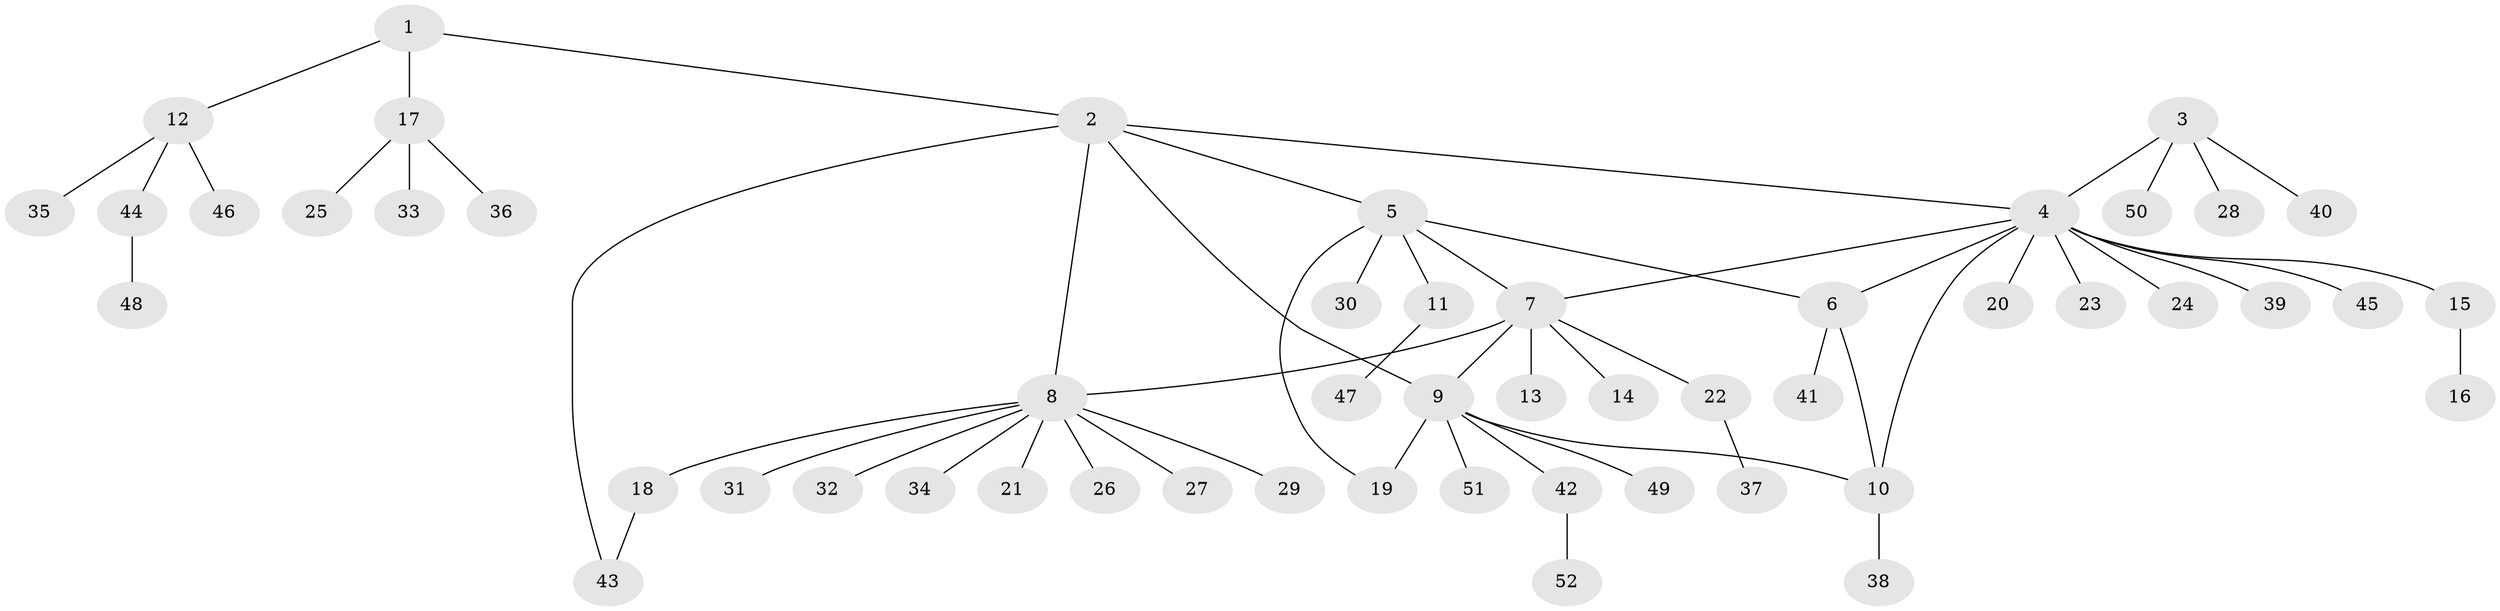 // Generated by graph-tools (version 1.1) at 2025/55/03/09/25 04:55:11]
// undirected, 52 vertices, 59 edges
graph export_dot {
graph [start="1"]
  node [color=gray90,style=filled];
  1;
  2;
  3;
  4;
  5;
  6;
  7;
  8;
  9;
  10;
  11;
  12;
  13;
  14;
  15;
  16;
  17;
  18;
  19;
  20;
  21;
  22;
  23;
  24;
  25;
  26;
  27;
  28;
  29;
  30;
  31;
  32;
  33;
  34;
  35;
  36;
  37;
  38;
  39;
  40;
  41;
  42;
  43;
  44;
  45;
  46;
  47;
  48;
  49;
  50;
  51;
  52;
  1 -- 2;
  1 -- 12;
  1 -- 17;
  2 -- 4;
  2 -- 5;
  2 -- 8;
  2 -- 9;
  2 -- 43;
  3 -- 4;
  3 -- 28;
  3 -- 40;
  3 -- 50;
  4 -- 6;
  4 -- 7;
  4 -- 10;
  4 -- 15;
  4 -- 20;
  4 -- 23;
  4 -- 24;
  4 -- 39;
  4 -- 45;
  5 -- 6;
  5 -- 7;
  5 -- 11;
  5 -- 19;
  5 -- 30;
  6 -- 10;
  6 -- 41;
  7 -- 8;
  7 -- 9;
  7 -- 13;
  7 -- 14;
  7 -- 22;
  8 -- 18;
  8 -- 21;
  8 -- 26;
  8 -- 27;
  8 -- 29;
  8 -- 31;
  8 -- 32;
  8 -- 34;
  9 -- 10;
  9 -- 19;
  9 -- 42;
  9 -- 49;
  9 -- 51;
  10 -- 38;
  11 -- 47;
  12 -- 35;
  12 -- 44;
  12 -- 46;
  15 -- 16;
  17 -- 25;
  17 -- 33;
  17 -- 36;
  18 -- 43;
  22 -- 37;
  42 -- 52;
  44 -- 48;
}
